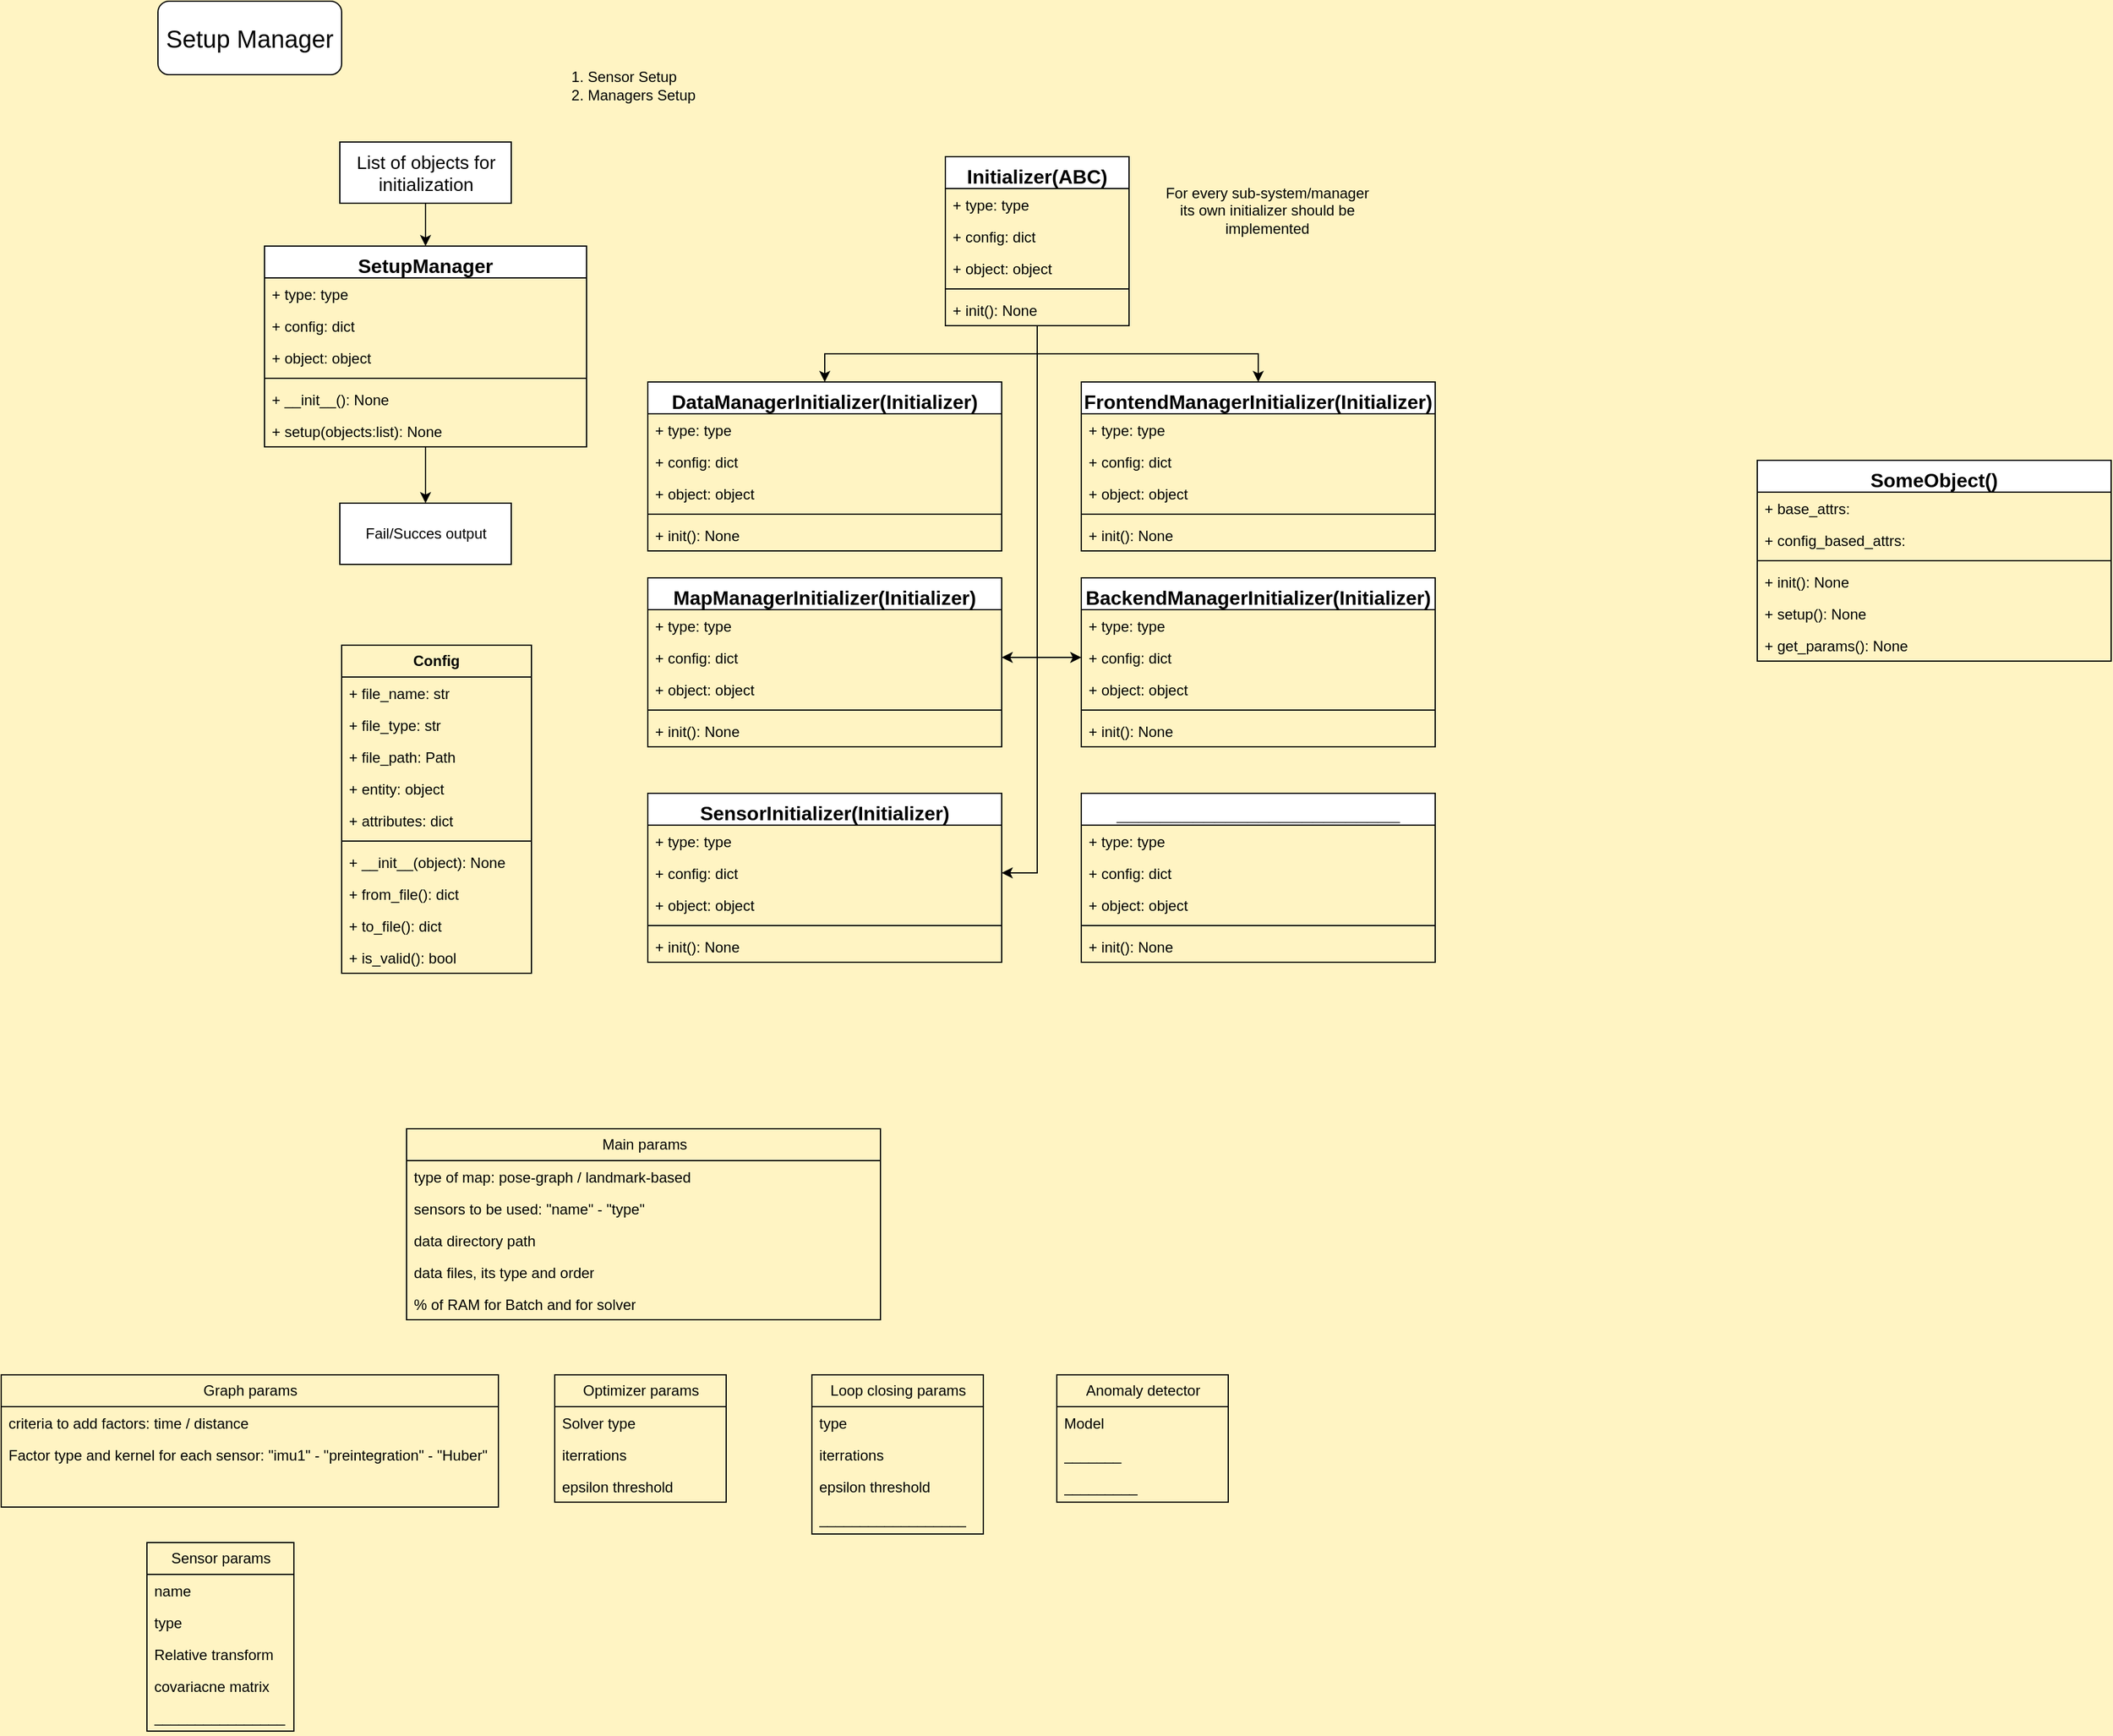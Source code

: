 <mxfile version="21.1.2" type="device">
  <diagram name="Page-1" id="9f46799a-70d6-7492-0946-bef42562c5a5">
    <mxGraphModel dx="4602" dy="753" grid="0" gridSize="10" guides="1" tooltips="1" connect="1" arrows="1" fold="1" page="1" pageScale="1" pageWidth="1100" pageHeight="850" background="#FFF4C3" math="0" shadow="0">
      <root>
        <mxCell id="0" />
        <mxCell id="1" parent="0" />
        <mxCell id="PfdxGWVudXJHfrVKH4m6-9" value="&lt;font style=&quot;&quot;&gt;&lt;span style=&quot;font-size: 20px;&quot;&gt;Setup Manager&lt;/span&gt;&lt;br&gt;&lt;/font&gt;" style="rounded=1;whiteSpace=wrap;html=1;" parent="1" vertex="1">
          <mxGeometry x="-2200" width="150" height="60" as="geometry" />
        </mxCell>
        <mxCell id="zKVxdJpC08GL1bF6zu99-9" value="&lt;b&gt;Config&lt;/b&gt;" style="swimlane;fontStyle=0;childLayout=stackLayout;horizontal=1;startSize=26;fillColor=none;horizontalStack=0;resizeParent=1;resizeParentMax=0;resizeLast=0;collapsible=1;marginBottom=0;whiteSpace=wrap;html=1;" parent="1" vertex="1">
          <mxGeometry x="-2050" y="526" width="155" height="268" as="geometry" />
        </mxCell>
        <mxCell id="zKVxdJpC08GL1bF6zu99-10" value="+ file_name: str" style="text;strokeColor=none;fillColor=none;align=left;verticalAlign=top;spacingLeft=4;spacingRight=4;overflow=hidden;rotatable=0;points=[[0,0.5],[1,0.5]];portConstraint=eastwest;whiteSpace=wrap;html=1;" parent="zKVxdJpC08GL1bF6zu99-9" vertex="1">
          <mxGeometry y="26" width="155" height="26" as="geometry" />
        </mxCell>
        <mxCell id="zKVxdJpC08GL1bF6zu99-11" value="+ file_type: str" style="text;strokeColor=none;fillColor=none;align=left;verticalAlign=top;spacingLeft=4;spacingRight=4;overflow=hidden;rotatable=0;points=[[0,0.5],[1,0.5]];portConstraint=eastwest;whiteSpace=wrap;html=1;" parent="zKVxdJpC08GL1bF6zu99-9" vertex="1">
          <mxGeometry y="52" width="155" height="26" as="geometry" />
        </mxCell>
        <mxCell id="zKVxdJpC08GL1bF6zu99-12" value="+ file_path: Path" style="text;strokeColor=none;fillColor=none;align=left;verticalAlign=top;spacingLeft=4;spacingRight=4;overflow=hidden;rotatable=0;points=[[0,0.5],[1,0.5]];portConstraint=eastwest;whiteSpace=wrap;html=1;" parent="zKVxdJpC08GL1bF6zu99-9" vertex="1">
          <mxGeometry y="78" width="155" height="26" as="geometry" />
        </mxCell>
        <mxCell id="zKVxdJpC08GL1bF6zu99-16" value="+ entity: object" style="text;strokeColor=none;fillColor=none;align=left;verticalAlign=top;spacingLeft=4;spacingRight=4;overflow=hidden;rotatable=0;points=[[0,0.5],[1,0.5]];portConstraint=eastwest;whiteSpace=wrap;html=1;" parent="zKVxdJpC08GL1bF6zu99-9" vertex="1">
          <mxGeometry y="104" width="155" height="26" as="geometry" />
        </mxCell>
        <mxCell id="zKVxdJpC08GL1bF6zu99-13" value="+ attributes: dict" style="text;strokeColor=none;fillColor=none;align=left;verticalAlign=top;spacingLeft=4;spacingRight=4;overflow=hidden;rotatable=0;points=[[0,0.5],[1,0.5]];portConstraint=eastwest;whiteSpace=wrap;html=1;" parent="zKVxdJpC08GL1bF6zu99-9" vertex="1">
          <mxGeometry y="130" width="155" height="26" as="geometry" />
        </mxCell>
        <mxCell id="zKVxdJpC08GL1bF6zu99-14" value="" style="line;strokeWidth=1;fillColor=none;align=left;verticalAlign=middle;spacingTop=-1;spacingLeft=3;spacingRight=3;rotatable=0;labelPosition=right;points=[];portConstraint=eastwest;strokeColor=inherit;" parent="zKVxdJpC08GL1bF6zu99-9" vertex="1">
          <mxGeometry y="156" width="155" height="8" as="geometry" />
        </mxCell>
        <mxCell id="zKVxdJpC08GL1bF6zu99-17" value="+ __init__(object): None" style="text;strokeColor=none;fillColor=none;align=left;verticalAlign=top;spacingLeft=4;spacingRight=4;overflow=hidden;rotatable=0;points=[[0,0.5],[1,0.5]];portConstraint=eastwest;whiteSpace=wrap;html=1;" parent="zKVxdJpC08GL1bF6zu99-9" vertex="1">
          <mxGeometry y="164" width="155" height="26" as="geometry" />
        </mxCell>
        <mxCell id="zKVxdJpC08GL1bF6zu99-15" value="+ from_file(): dict" style="text;strokeColor=none;fillColor=none;align=left;verticalAlign=top;spacingLeft=4;spacingRight=4;overflow=hidden;rotatable=0;points=[[0,0.5],[1,0.5]];portConstraint=eastwest;whiteSpace=wrap;html=1;" parent="zKVxdJpC08GL1bF6zu99-9" vertex="1">
          <mxGeometry y="190" width="155" height="26" as="geometry" />
        </mxCell>
        <mxCell id="zKVxdJpC08GL1bF6zu99-18" value="+ to_file(): dict" style="text;strokeColor=none;fillColor=none;align=left;verticalAlign=top;spacingLeft=4;spacingRight=4;overflow=hidden;rotatable=0;points=[[0,0.5],[1,0.5]];portConstraint=eastwest;whiteSpace=wrap;html=1;" parent="zKVxdJpC08GL1bF6zu99-9" vertex="1">
          <mxGeometry y="216" width="155" height="26" as="geometry" />
        </mxCell>
        <mxCell id="zKVxdJpC08GL1bF6zu99-34" value="+ is_valid(): bool" style="text;strokeColor=none;fillColor=none;align=left;verticalAlign=top;spacingLeft=4;spacingRight=4;overflow=hidden;rotatable=0;points=[[0,0.5],[1,0.5]];portConstraint=eastwest;whiteSpace=wrap;html=1;" parent="zKVxdJpC08GL1bF6zu99-9" vertex="1">
          <mxGeometry y="242" width="155" height="26" as="geometry" />
        </mxCell>
        <mxCell id="UK-WgrpnfYN5xoPHHnE4-26" style="edgeStyle=orthogonalEdgeStyle;rounded=0;orthogonalLoop=1;jettySize=auto;html=1;entryX=0.5;entryY=0;entryDx=0;entryDy=0;" parent="1" source="zKVxdJpC08GL1bF6zu99-28" target="UK-WgrpnfYN5xoPHHnE4-2" edge="1">
          <mxGeometry relative="1" as="geometry" />
        </mxCell>
        <mxCell id="UK-WgrpnfYN5xoPHHnE4-27" style="edgeStyle=orthogonalEdgeStyle;rounded=0;orthogonalLoop=1;jettySize=auto;html=1;entryX=0.5;entryY=0;entryDx=0;entryDy=0;" parent="1" source="zKVxdJpC08GL1bF6zu99-28" target="UK-WgrpnfYN5xoPHHnE4-8" edge="1">
          <mxGeometry relative="1" as="geometry" />
        </mxCell>
        <mxCell id="UK-WgrpnfYN5xoPHHnE4-28" style="edgeStyle=orthogonalEdgeStyle;rounded=0;orthogonalLoop=1;jettySize=auto;html=1;entryX=1;entryY=0.5;entryDx=0;entryDy=0;" parent="1" source="zKVxdJpC08GL1bF6zu99-28" target="UK-WgrpnfYN5xoPHHnE4-22" edge="1">
          <mxGeometry relative="1" as="geometry" />
        </mxCell>
        <mxCell id="UK-WgrpnfYN5xoPHHnE4-29" style="edgeStyle=orthogonalEdgeStyle;rounded=0;orthogonalLoop=1;jettySize=auto;html=1;entryX=0;entryY=0.5;entryDx=0;entryDy=0;" parent="1" source="zKVxdJpC08GL1bF6zu99-28" target="UK-WgrpnfYN5xoPHHnE4-16" edge="1">
          <mxGeometry relative="1" as="geometry" />
        </mxCell>
        <mxCell id="V_455w8ZprKLAPUMnkuS-18" style="edgeStyle=orthogonalEdgeStyle;rounded=0;orthogonalLoop=1;jettySize=auto;html=1;entryX=1;entryY=0.5;entryDx=0;entryDy=0;" parent="1" source="zKVxdJpC08GL1bF6zu99-28" target="V_455w8ZprKLAPUMnkuS-14" edge="1">
          <mxGeometry relative="1" as="geometry" />
        </mxCell>
        <mxCell id="zKVxdJpC08GL1bF6zu99-28" value="&lt;font style=&quot;font-size: 16px;&quot;&gt;Initializer(ABC)&lt;/font&gt;" style="swimlane;fontStyle=1;align=center;verticalAlign=top;childLayout=stackLayout;horizontal=1;startSize=26;horizontalStack=0;resizeParent=1;resizeParentMax=0;resizeLast=0;collapsible=1;marginBottom=0;whiteSpace=wrap;html=1;" parent="1" vertex="1">
          <mxGeometry x="-1557" y="127" width="150" height="138" as="geometry" />
        </mxCell>
        <mxCell id="zKVxdJpC08GL1bF6zu99-32" value="+ type: type" style="text;strokeColor=none;fillColor=none;align=left;verticalAlign=top;spacingLeft=4;spacingRight=4;overflow=hidden;rotatable=0;points=[[0,0.5],[1,0.5]];portConstraint=eastwest;whiteSpace=wrap;html=1;" parent="zKVxdJpC08GL1bF6zu99-28" vertex="1">
          <mxGeometry y="26" width="150" height="26" as="geometry" />
        </mxCell>
        <mxCell id="zKVxdJpC08GL1bF6zu99-29" value="+ config: dict" style="text;strokeColor=none;fillColor=none;align=left;verticalAlign=top;spacingLeft=4;spacingRight=4;overflow=hidden;rotatable=0;points=[[0,0.5],[1,0.5]];portConstraint=eastwest;whiteSpace=wrap;html=1;" parent="zKVxdJpC08GL1bF6zu99-28" vertex="1">
          <mxGeometry y="52" width="150" height="26" as="geometry" />
        </mxCell>
        <mxCell id="zKVxdJpC08GL1bF6zu99-33" value="+ object: object" style="text;strokeColor=none;fillColor=none;align=left;verticalAlign=top;spacingLeft=4;spacingRight=4;overflow=hidden;rotatable=0;points=[[0,0.5],[1,0.5]];portConstraint=eastwest;whiteSpace=wrap;html=1;" parent="zKVxdJpC08GL1bF6zu99-28" vertex="1">
          <mxGeometry y="78" width="150" height="26" as="geometry" />
        </mxCell>
        <mxCell id="zKVxdJpC08GL1bF6zu99-30" value="" style="line;strokeWidth=1;fillColor=none;align=left;verticalAlign=middle;spacingTop=-1;spacingLeft=3;spacingRight=3;rotatable=0;labelPosition=right;points=[];portConstraint=eastwest;strokeColor=inherit;" parent="zKVxdJpC08GL1bF6zu99-28" vertex="1">
          <mxGeometry y="104" width="150" height="8" as="geometry" />
        </mxCell>
        <mxCell id="zKVxdJpC08GL1bF6zu99-31" value="+ init(): None" style="text;strokeColor=none;fillColor=none;align=left;verticalAlign=top;spacingLeft=4;spacingRight=4;overflow=hidden;rotatable=0;points=[[0,0.5],[1,0.5]];portConstraint=eastwest;whiteSpace=wrap;html=1;" parent="zKVxdJpC08GL1bF6zu99-28" vertex="1">
          <mxGeometry y="112" width="150" height="26" as="geometry" />
        </mxCell>
        <mxCell id="V_455w8ZprKLAPUMnkuS-11" style="edgeStyle=orthogonalEdgeStyle;rounded=0;orthogonalLoop=1;jettySize=auto;html=1;entryX=0.5;entryY=0;entryDx=0;entryDy=0;" parent="1" source="zKVxdJpC08GL1bF6zu99-47" target="V_455w8ZprKLAPUMnkuS-1" edge="1">
          <mxGeometry relative="1" as="geometry" />
        </mxCell>
        <mxCell id="zKVxdJpC08GL1bF6zu99-47" value="&lt;font style=&quot;font-size: 15px;&quot;&gt;List of objects for initialization&lt;/font&gt;" style="html=1;whiteSpace=wrap;" parent="1" vertex="1">
          <mxGeometry x="-2051.5" y="115" width="140" height="50" as="geometry" />
        </mxCell>
        <mxCell id="zKVxdJpC08GL1bF6zu99-49" value="Fail/Succes output" style="html=1;whiteSpace=wrap;" parent="1" vertex="1">
          <mxGeometry x="-2051.5" y="410" width="140" height="50" as="geometry" />
        </mxCell>
        <mxCell id="zKVxdJpC08GL1bF6zu99-51" value="&lt;div&gt;&lt;br&gt;&lt;/div&gt;&lt;ol&gt;&lt;li&gt;Sensor Setup&lt;/li&gt;&lt;li&gt;Managers Setup&lt;/li&gt;&lt;/ol&gt;" style="text;strokeColor=none;fillColor=none;html=1;whiteSpace=wrap;verticalAlign=middle;overflow=hidden;" parent="1" vertex="1">
          <mxGeometry x="-1891" y="26" width="144" height="67" as="geometry" />
        </mxCell>
        <mxCell id="UK-WgrpnfYN5xoPHHnE4-1" value="For every sub-system/manager its own initializer should be implemented" style="text;html=1;strokeColor=none;fillColor=none;align=center;verticalAlign=middle;whiteSpace=wrap;rounded=0;" parent="1" vertex="1">
          <mxGeometry x="-1380" y="145" width="172" height="51" as="geometry" />
        </mxCell>
        <mxCell id="UK-WgrpnfYN5xoPHHnE4-2" value="&lt;font style=&quot;font-size: 16px;&quot;&gt;DataManagerInitializer(Initializer)&lt;/font&gt;" style="swimlane;fontStyle=1;align=center;verticalAlign=top;childLayout=stackLayout;horizontal=1;startSize=26;horizontalStack=0;resizeParent=1;resizeParentMax=0;resizeLast=0;collapsible=1;marginBottom=0;whiteSpace=wrap;html=1;" parent="1" vertex="1">
          <mxGeometry x="-1800" y="311" width="289" height="138" as="geometry" />
        </mxCell>
        <mxCell id="UK-WgrpnfYN5xoPHHnE4-3" value="+ type: type" style="text;strokeColor=none;fillColor=none;align=left;verticalAlign=top;spacingLeft=4;spacingRight=4;overflow=hidden;rotatable=0;points=[[0,0.5],[1,0.5]];portConstraint=eastwest;whiteSpace=wrap;html=1;" parent="UK-WgrpnfYN5xoPHHnE4-2" vertex="1">
          <mxGeometry y="26" width="289" height="26" as="geometry" />
        </mxCell>
        <mxCell id="UK-WgrpnfYN5xoPHHnE4-4" value="+ config: dict" style="text;strokeColor=none;fillColor=none;align=left;verticalAlign=top;spacingLeft=4;spacingRight=4;overflow=hidden;rotatable=0;points=[[0,0.5],[1,0.5]];portConstraint=eastwest;whiteSpace=wrap;html=1;" parent="UK-WgrpnfYN5xoPHHnE4-2" vertex="1">
          <mxGeometry y="52" width="289" height="26" as="geometry" />
        </mxCell>
        <mxCell id="UK-WgrpnfYN5xoPHHnE4-5" value="+ object: object" style="text;strokeColor=none;fillColor=none;align=left;verticalAlign=top;spacingLeft=4;spacingRight=4;overflow=hidden;rotatable=0;points=[[0,0.5],[1,0.5]];portConstraint=eastwest;whiteSpace=wrap;html=1;" parent="UK-WgrpnfYN5xoPHHnE4-2" vertex="1">
          <mxGeometry y="78" width="289" height="26" as="geometry" />
        </mxCell>
        <mxCell id="UK-WgrpnfYN5xoPHHnE4-6" value="" style="line;strokeWidth=1;fillColor=none;align=left;verticalAlign=middle;spacingTop=-1;spacingLeft=3;spacingRight=3;rotatable=0;labelPosition=right;points=[];portConstraint=eastwest;strokeColor=inherit;" parent="UK-WgrpnfYN5xoPHHnE4-2" vertex="1">
          <mxGeometry y="104" width="289" height="8" as="geometry" />
        </mxCell>
        <mxCell id="UK-WgrpnfYN5xoPHHnE4-7" value="+ init(): None" style="text;strokeColor=none;fillColor=none;align=left;verticalAlign=top;spacingLeft=4;spacingRight=4;overflow=hidden;rotatable=0;points=[[0,0.5],[1,0.5]];portConstraint=eastwest;whiteSpace=wrap;html=1;" parent="UK-WgrpnfYN5xoPHHnE4-2" vertex="1">
          <mxGeometry y="112" width="289" height="26" as="geometry" />
        </mxCell>
        <mxCell id="UK-WgrpnfYN5xoPHHnE4-8" value="&lt;font style=&quot;font-size: 16px;&quot;&gt;FrontendManagerInitializer(Initializer)&lt;/font&gt;" style="swimlane;fontStyle=1;align=center;verticalAlign=top;childLayout=stackLayout;horizontal=1;startSize=26;horizontalStack=0;resizeParent=1;resizeParentMax=0;resizeLast=0;collapsible=1;marginBottom=0;whiteSpace=wrap;html=1;" parent="1" vertex="1">
          <mxGeometry x="-1446" y="311" width="289" height="138" as="geometry" />
        </mxCell>
        <mxCell id="UK-WgrpnfYN5xoPHHnE4-9" value="+ type: type" style="text;strokeColor=none;fillColor=none;align=left;verticalAlign=top;spacingLeft=4;spacingRight=4;overflow=hidden;rotatable=0;points=[[0,0.5],[1,0.5]];portConstraint=eastwest;whiteSpace=wrap;html=1;" parent="UK-WgrpnfYN5xoPHHnE4-8" vertex="1">
          <mxGeometry y="26" width="289" height="26" as="geometry" />
        </mxCell>
        <mxCell id="UK-WgrpnfYN5xoPHHnE4-10" value="+ config: dict" style="text;strokeColor=none;fillColor=none;align=left;verticalAlign=top;spacingLeft=4;spacingRight=4;overflow=hidden;rotatable=0;points=[[0,0.5],[1,0.5]];portConstraint=eastwest;whiteSpace=wrap;html=1;" parent="UK-WgrpnfYN5xoPHHnE4-8" vertex="1">
          <mxGeometry y="52" width="289" height="26" as="geometry" />
        </mxCell>
        <mxCell id="UK-WgrpnfYN5xoPHHnE4-11" value="+ object: object" style="text;strokeColor=none;fillColor=none;align=left;verticalAlign=top;spacingLeft=4;spacingRight=4;overflow=hidden;rotatable=0;points=[[0,0.5],[1,0.5]];portConstraint=eastwest;whiteSpace=wrap;html=1;" parent="UK-WgrpnfYN5xoPHHnE4-8" vertex="1">
          <mxGeometry y="78" width="289" height="26" as="geometry" />
        </mxCell>
        <mxCell id="UK-WgrpnfYN5xoPHHnE4-12" value="" style="line;strokeWidth=1;fillColor=none;align=left;verticalAlign=middle;spacingTop=-1;spacingLeft=3;spacingRight=3;rotatable=0;labelPosition=right;points=[];portConstraint=eastwest;strokeColor=inherit;" parent="UK-WgrpnfYN5xoPHHnE4-8" vertex="1">
          <mxGeometry y="104" width="289" height="8" as="geometry" />
        </mxCell>
        <mxCell id="UK-WgrpnfYN5xoPHHnE4-13" value="+ init(): None" style="text;strokeColor=none;fillColor=none;align=left;verticalAlign=top;spacingLeft=4;spacingRight=4;overflow=hidden;rotatable=0;points=[[0,0.5],[1,0.5]];portConstraint=eastwest;whiteSpace=wrap;html=1;" parent="UK-WgrpnfYN5xoPHHnE4-8" vertex="1">
          <mxGeometry y="112" width="289" height="26" as="geometry" />
        </mxCell>
        <mxCell id="UK-WgrpnfYN5xoPHHnE4-14" value="&lt;font style=&quot;font-size: 16px;&quot;&gt;BackendManagerInitializer(Initializer)&lt;/font&gt;" style="swimlane;fontStyle=1;align=center;verticalAlign=top;childLayout=stackLayout;horizontal=1;startSize=26;horizontalStack=0;resizeParent=1;resizeParentMax=0;resizeLast=0;collapsible=1;marginBottom=0;whiteSpace=wrap;html=1;" parent="1" vertex="1">
          <mxGeometry x="-1446" y="471" width="289" height="138" as="geometry" />
        </mxCell>
        <mxCell id="UK-WgrpnfYN5xoPHHnE4-15" value="+ type: type" style="text;strokeColor=none;fillColor=none;align=left;verticalAlign=top;spacingLeft=4;spacingRight=4;overflow=hidden;rotatable=0;points=[[0,0.5],[1,0.5]];portConstraint=eastwest;whiteSpace=wrap;html=1;" parent="UK-WgrpnfYN5xoPHHnE4-14" vertex="1">
          <mxGeometry y="26" width="289" height="26" as="geometry" />
        </mxCell>
        <mxCell id="UK-WgrpnfYN5xoPHHnE4-16" value="+ config: dict" style="text;strokeColor=none;fillColor=none;align=left;verticalAlign=top;spacingLeft=4;spacingRight=4;overflow=hidden;rotatable=0;points=[[0,0.5],[1,0.5]];portConstraint=eastwest;whiteSpace=wrap;html=1;" parent="UK-WgrpnfYN5xoPHHnE4-14" vertex="1">
          <mxGeometry y="52" width="289" height="26" as="geometry" />
        </mxCell>
        <mxCell id="UK-WgrpnfYN5xoPHHnE4-17" value="+ object: object" style="text;strokeColor=none;fillColor=none;align=left;verticalAlign=top;spacingLeft=4;spacingRight=4;overflow=hidden;rotatable=0;points=[[0,0.5],[1,0.5]];portConstraint=eastwest;whiteSpace=wrap;html=1;" parent="UK-WgrpnfYN5xoPHHnE4-14" vertex="1">
          <mxGeometry y="78" width="289" height="26" as="geometry" />
        </mxCell>
        <mxCell id="UK-WgrpnfYN5xoPHHnE4-18" value="" style="line;strokeWidth=1;fillColor=none;align=left;verticalAlign=middle;spacingTop=-1;spacingLeft=3;spacingRight=3;rotatable=0;labelPosition=right;points=[];portConstraint=eastwest;strokeColor=inherit;" parent="UK-WgrpnfYN5xoPHHnE4-14" vertex="1">
          <mxGeometry y="104" width="289" height="8" as="geometry" />
        </mxCell>
        <mxCell id="UK-WgrpnfYN5xoPHHnE4-19" value="+ init(): None" style="text;strokeColor=none;fillColor=none;align=left;verticalAlign=top;spacingLeft=4;spacingRight=4;overflow=hidden;rotatable=0;points=[[0,0.5],[1,0.5]];portConstraint=eastwest;whiteSpace=wrap;html=1;" parent="UK-WgrpnfYN5xoPHHnE4-14" vertex="1">
          <mxGeometry y="112" width="289" height="26" as="geometry" />
        </mxCell>
        <mxCell id="UK-WgrpnfYN5xoPHHnE4-20" value="&lt;font style=&quot;font-size: 16px;&quot;&gt;MapManagerInitializer(Initializer)&lt;/font&gt;" style="swimlane;fontStyle=1;align=center;verticalAlign=top;childLayout=stackLayout;horizontal=1;startSize=26;horizontalStack=0;resizeParent=1;resizeParentMax=0;resizeLast=0;collapsible=1;marginBottom=0;whiteSpace=wrap;html=1;" parent="1" vertex="1">
          <mxGeometry x="-1800" y="471" width="289" height="138" as="geometry" />
        </mxCell>
        <mxCell id="UK-WgrpnfYN5xoPHHnE4-21" value="+ type: type" style="text;strokeColor=none;fillColor=none;align=left;verticalAlign=top;spacingLeft=4;spacingRight=4;overflow=hidden;rotatable=0;points=[[0,0.5],[1,0.5]];portConstraint=eastwest;whiteSpace=wrap;html=1;" parent="UK-WgrpnfYN5xoPHHnE4-20" vertex="1">
          <mxGeometry y="26" width="289" height="26" as="geometry" />
        </mxCell>
        <mxCell id="UK-WgrpnfYN5xoPHHnE4-22" value="+ config: dict" style="text;strokeColor=none;fillColor=none;align=left;verticalAlign=top;spacingLeft=4;spacingRight=4;overflow=hidden;rotatable=0;points=[[0,0.5],[1,0.5]];portConstraint=eastwest;whiteSpace=wrap;html=1;" parent="UK-WgrpnfYN5xoPHHnE4-20" vertex="1">
          <mxGeometry y="52" width="289" height="26" as="geometry" />
        </mxCell>
        <mxCell id="UK-WgrpnfYN5xoPHHnE4-23" value="+ object: object" style="text;strokeColor=none;fillColor=none;align=left;verticalAlign=top;spacingLeft=4;spacingRight=4;overflow=hidden;rotatable=0;points=[[0,0.5],[1,0.5]];portConstraint=eastwest;whiteSpace=wrap;html=1;" parent="UK-WgrpnfYN5xoPHHnE4-20" vertex="1">
          <mxGeometry y="78" width="289" height="26" as="geometry" />
        </mxCell>
        <mxCell id="UK-WgrpnfYN5xoPHHnE4-24" value="" style="line;strokeWidth=1;fillColor=none;align=left;verticalAlign=middle;spacingTop=-1;spacingLeft=3;spacingRight=3;rotatable=0;labelPosition=right;points=[];portConstraint=eastwest;strokeColor=inherit;" parent="UK-WgrpnfYN5xoPHHnE4-20" vertex="1">
          <mxGeometry y="104" width="289" height="8" as="geometry" />
        </mxCell>
        <mxCell id="UK-WgrpnfYN5xoPHHnE4-25" value="+ init(): None" style="text;strokeColor=none;fillColor=none;align=left;verticalAlign=top;spacingLeft=4;spacingRight=4;overflow=hidden;rotatable=0;points=[[0,0.5],[1,0.5]];portConstraint=eastwest;whiteSpace=wrap;html=1;" parent="UK-WgrpnfYN5xoPHHnE4-20" vertex="1">
          <mxGeometry y="112" width="289" height="26" as="geometry" />
        </mxCell>
        <mxCell id="V_455w8ZprKLAPUMnkuS-10" style="edgeStyle=orthogonalEdgeStyle;rounded=0;orthogonalLoop=1;jettySize=auto;html=1;entryX=0.5;entryY=0;entryDx=0;entryDy=0;" parent="1" source="V_455w8ZprKLAPUMnkuS-1" target="zKVxdJpC08GL1bF6zu99-49" edge="1">
          <mxGeometry relative="1" as="geometry" />
        </mxCell>
        <mxCell id="V_455w8ZprKLAPUMnkuS-1" value="&lt;span style=&quot;font-size: 16px;&quot;&gt;SetupManager&lt;/span&gt;" style="swimlane;fontStyle=1;align=center;verticalAlign=top;childLayout=stackLayout;horizontal=1;startSize=26;horizontalStack=0;resizeParent=1;resizeParentMax=0;resizeLast=0;collapsible=1;marginBottom=0;whiteSpace=wrap;html=1;" parent="1" vertex="1">
          <mxGeometry x="-2113" y="200" width="263" height="164" as="geometry" />
        </mxCell>
        <mxCell id="V_455w8ZprKLAPUMnkuS-2" value="+ type: type" style="text;strokeColor=none;fillColor=none;align=left;verticalAlign=top;spacingLeft=4;spacingRight=4;overflow=hidden;rotatable=0;points=[[0,0.5],[1,0.5]];portConstraint=eastwest;whiteSpace=wrap;html=1;" parent="V_455w8ZprKLAPUMnkuS-1" vertex="1">
          <mxGeometry y="26" width="263" height="26" as="geometry" />
        </mxCell>
        <mxCell id="V_455w8ZprKLAPUMnkuS-3" value="+ config: dict" style="text;strokeColor=none;fillColor=none;align=left;verticalAlign=top;spacingLeft=4;spacingRight=4;overflow=hidden;rotatable=0;points=[[0,0.5],[1,0.5]];portConstraint=eastwest;whiteSpace=wrap;html=1;" parent="V_455w8ZprKLAPUMnkuS-1" vertex="1">
          <mxGeometry y="52" width="263" height="26" as="geometry" />
        </mxCell>
        <mxCell id="V_455w8ZprKLAPUMnkuS-4" value="+ object: object" style="text;strokeColor=none;fillColor=none;align=left;verticalAlign=top;spacingLeft=4;spacingRight=4;overflow=hidden;rotatable=0;points=[[0,0.5],[1,0.5]];portConstraint=eastwest;whiteSpace=wrap;html=1;" parent="V_455w8ZprKLAPUMnkuS-1" vertex="1">
          <mxGeometry y="78" width="263" height="26" as="geometry" />
        </mxCell>
        <mxCell id="V_455w8ZprKLAPUMnkuS-5" value="" style="line;strokeWidth=1;fillColor=none;align=left;verticalAlign=middle;spacingTop=-1;spacingLeft=3;spacingRight=3;rotatable=0;labelPosition=right;points=[];portConstraint=eastwest;strokeColor=inherit;" parent="V_455w8ZprKLAPUMnkuS-1" vertex="1">
          <mxGeometry y="104" width="263" height="8" as="geometry" />
        </mxCell>
        <mxCell id="V_455w8ZprKLAPUMnkuS-6" value="+ __init__(): None" style="text;strokeColor=none;fillColor=none;align=left;verticalAlign=top;spacingLeft=4;spacingRight=4;overflow=hidden;rotatable=0;points=[[0,0.5],[1,0.5]];portConstraint=eastwest;whiteSpace=wrap;html=1;" parent="V_455w8ZprKLAPUMnkuS-1" vertex="1">
          <mxGeometry y="112" width="263" height="26" as="geometry" />
        </mxCell>
        <mxCell id="V_455w8ZprKLAPUMnkuS-7" value="+ setup(objects:list): None" style="text;strokeColor=none;fillColor=none;align=left;verticalAlign=top;spacingLeft=4;spacingRight=4;overflow=hidden;rotatable=0;points=[[0,0.5],[1,0.5]];portConstraint=eastwest;whiteSpace=wrap;html=1;" parent="V_455w8ZprKLAPUMnkuS-1" vertex="1">
          <mxGeometry y="138" width="263" height="26" as="geometry" />
        </mxCell>
        <mxCell id="V_455w8ZprKLAPUMnkuS-12" value="&lt;font style=&quot;font-size: 16px;&quot;&gt;SensorInitializer(Initializer)&lt;/font&gt;" style="swimlane;fontStyle=1;align=center;verticalAlign=top;childLayout=stackLayout;horizontal=1;startSize=26;horizontalStack=0;resizeParent=1;resizeParentMax=0;resizeLast=0;collapsible=1;marginBottom=0;whiteSpace=wrap;html=1;" parent="1" vertex="1">
          <mxGeometry x="-1800" y="647" width="289" height="138" as="geometry" />
        </mxCell>
        <mxCell id="V_455w8ZprKLAPUMnkuS-13" value="+ type: type" style="text;strokeColor=none;fillColor=none;align=left;verticalAlign=top;spacingLeft=4;spacingRight=4;overflow=hidden;rotatable=0;points=[[0,0.5],[1,0.5]];portConstraint=eastwest;whiteSpace=wrap;html=1;" parent="V_455w8ZprKLAPUMnkuS-12" vertex="1">
          <mxGeometry y="26" width="289" height="26" as="geometry" />
        </mxCell>
        <mxCell id="V_455w8ZprKLAPUMnkuS-14" value="+ config: dict" style="text;strokeColor=none;fillColor=none;align=left;verticalAlign=top;spacingLeft=4;spacingRight=4;overflow=hidden;rotatable=0;points=[[0,0.5],[1,0.5]];portConstraint=eastwest;whiteSpace=wrap;html=1;" parent="V_455w8ZprKLAPUMnkuS-12" vertex="1">
          <mxGeometry y="52" width="289" height="26" as="geometry" />
        </mxCell>
        <mxCell id="V_455w8ZprKLAPUMnkuS-15" value="+ object: object" style="text;strokeColor=none;fillColor=none;align=left;verticalAlign=top;spacingLeft=4;spacingRight=4;overflow=hidden;rotatable=0;points=[[0,0.5],[1,0.5]];portConstraint=eastwest;whiteSpace=wrap;html=1;" parent="V_455w8ZprKLAPUMnkuS-12" vertex="1">
          <mxGeometry y="78" width="289" height="26" as="geometry" />
        </mxCell>
        <mxCell id="V_455w8ZprKLAPUMnkuS-16" value="" style="line;strokeWidth=1;fillColor=none;align=left;verticalAlign=middle;spacingTop=-1;spacingLeft=3;spacingRight=3;rotatable=0;labelPosition=right;points=[];portConstraint=eastwest;strokeColor=inherit;" parent="V_455w8ZprKLAPUMnkuS-12" vertex="1">
          <mxGeometry y="104" width="289" height="8" as="geometry" />
        </mxCell>
        <mxCell id="V_455w8ZprKLAPUMnkuS-17" value="+ init(): None" style="text;strokeColor=none;fillColor=none;align=left;verticalAlign=top;spacingLeft=4;spacingRight=4;overflow=hidden;rotatable=0;points=[[0,0.5],[1,0.5]];portConstraint=eastwest;whiteSpace=wrap;html=1;" parent="V_455w8ZprKLAPUMnkuS-12" vertex="1">
          <mxGeometry y="112" width="289" height="26" as="geometry" />
        </mxCell>
        <mxCell id="V_455w8ZprKLAPUMnkuS-19" value="&lt;font style=&quot;font-size: 16px;&quot;&gt;__________________________&lt;/font&gt;" style="swimlane;fontStyle=1;align=center;verticalAlign=top;childLayout=stackLayout;horizontal=1;startSize=26;horizontalStack=0;resizeParent=1;resizeParentMax=0;resizeLast=0;collapsible=1;marginBottom=0;whiteSpace=wrap;html=1;" parent="1" vertex="1">
          <mxGeometry x="-1446" y="647" width="289" height="138" as="geometry" />
        </mxCell>
        <mxCell id="V_455w8ZprKLAPUMnkuS-20" value="+ type: type" style="text;strokeColor=none;fillColor=none;align=left;verticalAlign=top;spacingLeft=4;spacingRight=4;overflow=hidden;rotatable=0;points=[[0,0.5],[1,0.5]];portConstraint=eastwest;whiteSpace=wrap;html=1;" parent="V_455w8ZprKLAPUMnkuS-19" vertex="1">
          <mxGeometry y="26" width="289" height="26" as="geometry" />
        </mxCell>
        <mxCell id="V_455w8ZprKLAPUMnkuS-21" value="+ config: dict" style="text;strokeColor=none;fillColor=none;align=left;verticalAlign=top;spacingLeft=4;spacingRight=4;overflow=hidden;rotatable=0;points=[[0,0.5],[1,0.5]];portConstraint=eastwest;whiteSpace=wrap;html=1;" parent="V_455w8ZprKLAPUMnkuS-19" vertex="1">
          <mxGeometry y="52" width="289" height="26" as="geometry" />
        </mxCell>
        <mxCell id="V_455w8ZprKLAPUMnkuS-22" value="+ object: object" style="text;strokeColor=none;fillColor=none;align=left;verticalAlign=top;spacingLeft=4;spacingRight=4;overflow=hidden;rotatable=0;points=[[0,0.5],[1,0.5]];portConstraint=eastwest;whiteSpace=wrap;html=1;" parent="V_455w8ZprKLAPUMnkuS-19" vertex="1">
          <mxGeometry y="78" width="289" height="26" as="geometry" />
        </mxCell>
        <mxCell id="V_455w8ZprKLAPUMnkuS-23" value="" style="line;strokeWidth=1;fillColor=none;align=left;verticalAlign=middle;spacingTop=-1;spacingLeft=3;spacingRight=3;rotatable=0;labelPosition=right;points=[];portConstraint=eastwest;strokeColor=inherit;" parent="V_455w8ZprKLAPUMnkuS-19" vertex="1">
          <mxGeometry y="104" width="289" height="8" as="geometry" />
        </mxCell>
        <mxCell id="V_455w8ZprKLAPUMnkuS-24" value="+ init(): None" style="text;strokeColor=none;fillColor=none;align=left;verticalAlign=top;spacingLeft=4;spacingRight=4;overflow=hidden;rotatable=0;points=[[0,0.5],[1,0.5]];portConstraint=eastwest;whiteSpace=wrap;html=1;" parent="V_455w8ZprKLAPUMnkuS-19" vertex="1">
          <mxGeometry y="112" width="289" height="26" as="geometry" />
        </mxCell>
        <mxCell id="AcuaqJodJqN8I33rGw-n-6" value="Optimizer params" style="swimlane;fontStyle=0;childLayout=stackLayout;horizontal=1;startSize=26;fillColor=none;horizontalStack=0;resizeParent=1;resizeParentMax=0;resizeLast=0;collapsible=1;marginBottom=0;html=1;" parent="1" vertex="1">
          <mxGeometry x="-1876" y="1122" width="140" height="104" as="geometry" />
        </mxCell>
        <mxCell id="AcuaqJodJqN8I33rGw-n-7" value="Solver type" style="text;strokeColor=none;fillColor=none;align=left;verticalAlign=top;spacingLeft=4;spacingRight=4;overflow=hidden;rotatable=0;points=[[0,0.5],[1,0.5]];portConstraint=eastwest;whiteSpace=wrap;html=1;" parent="AcuaqJodJqN8I33rGw-n-6" vertex="1">
          <mxGeometry y="26" width="140" height="26" as="geometry" />
        </mxCell>
        <mxCell id="AcuaqJodJqN8I33rGw-n-8" value="iterrations" style="text;strokeColor=none;fillColor=none;align=left;verticalAlign=top;spacingLeft=4;spacingRight=4;overflow=hidden;rotatable=0;points=[[0,0.5],[1,0.5]];portConstraint=eastwest;whiteSpace=wrap;html=1;" parent="AcuaqJodJqN8I33rGw-n-6" vertex="1">
          <mxGeometry y="52" width="140" height="26" as="geometry" />
        </mxCell>
        <mxCell id="AcuaqJodJqN8I33rGw-n-9" value="epsilon threshold" style="text;strokeColor=none;fillColor=none;align=left;verticalAlign=top;spacingLeft=4;spacingRight=4;overflow=hidden;rotatable=0;points=[[0,0.5],[1,0.5]];portConstraint=eastwest;whiteSpace=wrap;html=1;" parent="AcuaqJodJqN8I33rGw-n-6" vertex="1">
          <mxGeometry y="78" width="140" height="26" as="geometry" />
        </mxCell>
        <mxCell id="AcuaqJodJqN8I33rGw-n-10" value="Loop closing params" style="swimlane;fontStyle=0;childLayout=stackLayout;horizontal=1;startSize=26;fillColor=none;horizontalStack=0;resizeParent=1;resizeParentMax=0;resizeLast=0;collapsible=1;marginBottom=0;html=1;" parent="1" vertex="1">
          <mxGeometry x="-1666" y="1122" width="140" height="130" as="geometry" />
        </mxCell>
        <mxCell id="AcuaqJodJqN8I33rGw-n-11" value="type" style="text;strokeColor=none;fillColor=none;align=left;verticalAlign=top;spacingLeft=4;spacingRight=4;overflow=hidden;rotatable=0;points=[[0,0.5],[1,0.5]];portConstraint=eastwest;whiteSpace=wrap;html=1;" parent="AcuaqJodJqN8I33rGw-n-10" vertex="1">
          <mxGeometry y="26" width="140" height="26" as="geometry" />
        </mxCell>
        <mxCell id="AcuaqJodJqN8I33rGw-n-12" value="iterrations" style="text;strokeColor=none;fillColor=none;align=left;verticalAlign=top;spacingLeft=4;spacingRight=4;overflow=hidden;rotatable=0;points=[[0,0.5],[1,0.5]];portConstraint=eastwest;whiteSpace=wrap;html=1;" parent="AcuaqJodJqN8I33rGw-n-10" vertex="1">
          <mxGeometry y="52" width="140" height="26" as="geometry" />
        </mxCell>
        <mxCell id="AcuaqJodJqN8I33rGw-n-14" value="epsilon threshold" style="text;strokeColor=none;fillColor=none;align=left;verticalAlign=top;spacingLeft=4;spacingRight=4;overflow=hidden;rotatable=0;points=[[0,0.5],[1,0.5]];portConstraint=eastwest;whiteSpace=wrap;html=1;" parent="AcuaqJodJqN8I33rGw-n-10" vertex="1">
          <mxGeometry y="78" width="140" height="26" as="geometry" />
        </mxCell>
        <mxCell id="AcuaqJodJqN8I33rGw-n-13" value="__________________&lt;br&gt;" style="text;strokeColor=none;fillColor=none;align=left;verticalAlign=top;spacingLeft=4;spacingRight=4;overflow=hidden;rotatable=0;points=[[0,0.5],[1,0.5]];portConstraint=eastwest;whiteSpace=wrap;html=1;" parent="AcuaqJodJqN8I33rGw-n-10" vertex="1">
          <mxGeometry y="104" width="140" height="26" as="geometry" />
        </mxCell>
        <mxCell id="AcuaqJodJqN8I33rGw-n-15" value="Anomaly detector" style="swimlane;fontStyle=0;childLayout=stackLayout;horizontal=1;startSize=26;fillColor=none;horizontalStack=0;resizeParent=1;resizeParentMax=0;resizeLast=0;collapsible=1;marginBottom=0;html=1;" parent="1" vertex="1">
          <mxGeometry x="-1466" y="1122" width="140" height="104" as="geometry" />
        </mxCell>
        <mxCell id="AcuaqJodJqN8I33rGw-n-16" value="Model" style="text;strokeColor=none;fillColor=none;align=left;verticalAlign=top;spacingLeft=4;spacingRight=4;overflow=hidden;rotatable=0;points=[[0,0.5],[1,0.5]];portConstraint=eastwest;whiteSpace=wrap;html=1;" parent="AcuaqJodJqN8I33rGw-n-15" vertex="1">
          <mxGeometry y="26" width="140" height="26" as="geometry" />
        </mxCell>
        <mxCell id="AcuaqJodJqN8I33rGw-n-17" value="_______" style="text;strokeColor=none;fillColor=none;align=left;verticalAlign=top;spacingLeft=4;spacingRight=4;overflow=hidden;rotatable=0;points=[[0,0.5],[1,0.5]];portConstraint=eastwest;whiteSpace=wrap;html=1;" parent="AcuaqJodJqN8I33rGw-n-15" vertex="1">
          <mxGeometry y="52" width="140" height="26" as="geometry" />
        </mxCell>
        <mxCell id="AcuaqJodJqN8I33rGw-n-18" value="_________" style="text;strokeColor=none;fillColor=none;align=left;verticalAlign=top;spacingLeft=4;spacingRight=4;overflow=hidden;rotatable=0;points=[[0,0.5],[1,0.5]];portConstraint=eastwest;whiteSpace=wrap;html=1;" parent="AcuaqJodJqN8I33rGw-n-15" vertex="1">
          <mxGeometry y="78" width="140" height="26" as="geometry" />
        </mxCell>
        <mxCell id="AcuaqJodJqN8I33rGw-n-19" value="Main params" style="swimlane;fontStyle=0;childLayout=stackLayout;horizontal=1;startSize=26;fillColor=none;horizontalStack=0;resizeParent=1;resizeParentMax=0;resizeLast=0;collapsible=1;marginBottom=0;html=1;" parent="1" vertex="1">
          <mxGeometry x="-1997" y="921" width="387" height="156" as="geometry" />
        </mxCell>
        <mxCell id="AcuaqJodJqN8I33rGw-n-20" value="type of map: pose-graph / landmark-based" style="text;strokeColor=none;fillColor=none;align=left;verticalAlign=top;spacingLeft=4;spacingRight=4;overflow=hidden;rotatable=0;points=[[0,0.5],[1,0.5]];portConstraint=eastwest;whiteSpace=wrap;html=1;" parent="AcuaqJodJqN8I33rGw-n-19" vertex="1">
          <mxGeometry y="26" width="387" height="26" as="geometry" />
        </mxCell>
        <mxCell id="AcuaqJodJqN8I33rGw-n-23" value="sensors to be used: &quot;name&quot; - &quot;type&quot;" style="text;strokeColor=none;fillColor=none;align=left;verticalAlign=top;spacingLeft=4;spacingRight=4;overflow=hidden;rotatable=0;points=[[0,0.5],[1,0.5]];portConstraint=eastwest;whiteSpace=wrap;html=1;" parent="AcuaqJodJqN8I33rGw-n-19" vertex="1">
          <mxGeometry y="52" width="387" height="26" as="geometry" />
        </mxCell>
        <mxCell id="AcuaqJodJqN8I33rGw-n-24" value="data directory path" style="text;strokeColor=none;fillColor=none;align=left;verticalAlign=top;spacingLeft=4;spacingRight=4;overflow=hidden;rotatable=0;points=[[0,0.5],[1,0.5]];portConstraint=eastwest;whiteSpace=wrap;html=1;" parent="AcuaqJodJqN8I33rGw-n-19" vertex="1">
          <mxGeometry y="78" width="387" height="26" as="geometry" />
        </mxCell>
        <mxCell id="AcuaqJodJqN8I33rGw-n-25" value="data files, its type and order" style="text;strokeColor=none;fillColor=none;align=left;verticalAlign=top;spacingLeft=4;spacingRight=4;overflow=hidden;rotatable=0;points=[[0,0.5],[1,0.5]];portConstraint=eastwest;whiteSpace=wrap;html=1;" parent="AcuaqJodJqN8I33rGw-n-19" vertex="1">
          <mxGeometry y="104" width="387" height="26" as="geometry" />
        </mxCell>
        <mxCell id="AcuaqJodJqN8I33rGw-n-26" value="% of RAM for Batch and for solver" style="text;strokeColor=none;fillColor=none;align=left;verticalAlign=top;spacingLeft=4;spacingRight=4;overflow=hidden;rotatable=0;points=[[0,0.5],[1,0.5]];portConstraint=eastwest;whiteSpace=wrap;html=1;" parent="AcuaqJodJqN8I33rGw-n-19" vertex="1">
          <mxGeometry y="130" width="387" height="26" as="geometry" />
        </mxCell>
        <mxCell id="AcuaqJodJqN8I33rGw-n-27" value="Graph params" style="swimlane;fontStyle=0;childLayout=stackLayout;horizontal=1;startSize=26;fillColor=none;horizontalStack=0;resizeParent=1;resizeParentMax=0;resizeLast=0;collapsible=1;marginBottom=0;html=1;" parent="1" vertex="1">
          <mxGeometry x="-2328" y="1122" width="406" height="108" as="geometry" />
        </mxCell>
        <mxCell id="AcuaqJodJqN8I33rGw-n-28" value="criteria to add factors: time / distance" style="text;strokeColor=none;fillColor=none;align=left;verticalAlign=top;spacingLeft=4;spacingRight=4;overflow=hidden;rotatable=0;points=[[0,0.5],[1,0.5]];portConstraint=eastwest;whiteSpace=wrap;html=1;" parent="AcuaqJodJqN8I33rGw-n-27" vertex="1">
          <mxGeometry y="26" width="406" height="26" as="geometry" />
        </mxCell>
        <mxCell id="AcuaqJodJqN8I33rGw-n-29" value="Factor type and kernel for each sensor: &quot;imu1&quot; - &quot;preintegration&quot; - &quot;Huber&quot;" style="text;strokeColor=none;fillColor=none;align=left;verticalAlign=top;spacingLeft=4;spacingRight=4;overflow=hidden;rotatable=0;points=[[0,0.5],[1,0.5]];portConstraint=eastwest;whiteSpace=wrap;html=1;" parent="AcuaqJodJqN8I33rGw-n-27" vertex="1">
          <mxGeometry y="52" width="406" height="56" as="geometry" />
        </mxCell>
        <mxCell id="AcuaqJodJqN8I33rGw-n-33" value="Sensor params" style="swimlane;fontStyle=0;childLayout=stackLayout;horizontal=1;startSize=26;fillColor=none;horizontalStack=0;resizeParent=1;resizeParentMax=0;resizeLast=0;collapsible=1;marginBottom=0;html=1;" parent="1" vertex="1">
          <mxGeometry x="-2209" y="1259" width="120" height="154" as="geometry" />
        </mxCell>
        <mxCell id="AcuaqJodJqN8I33rGw-n-34" value="name" style="text;strokeColor=none;fillColor=none;align=left;verticalAlign=top;spacingLeft=4;spacingRight=4;overflow=hidden;rotatable=0;points=[[0,0.5],[1,0.5]];portConstraint=eastwest;whiteSpace=wrap;html=1;" parent="AcuaqJodJqN8I33rGw-n-33" vertex="1">
          <mxGeometry y="26" width="120" height="26" as="geometry" />
        </mxCell>
        <mxCell id="AcuaqJodJqN8I33rGw-n-38" value="type" style="text;strokeColor=none;fillColor=none;align=left;verticalAlign=top;spacingLeft=4;spacingRight=4;overflow=hidden;rotatable=0;points=[[0,0.5],[1,0.5]];portConstraint=eastwest;whiteSpace=wrap;html=1;" parent="AcuaqJodJqN8I33rGw-n-33" vertex="1">
          <mxGeometry y="52" width="120" height="26" as="geometry" />
        </mxCell>
        <mxCell id="AcuaqJodJqN8I33rGw-n-37" value="Relative transform" style="text;strokeColor=none;fillColor=none;align=left;verticalAlign=top;spacingLeft=4;spacingRight=4;overflow=hidden;rotatable=0;points=[[0,0.5],[1,0.5]];portConstraint=eastwest;whiteSpace=wrap;html=1;" parent="AcuaqJodJqN8I33rGw-n-33" vertex="1">
          <mxGeometry y="78" width="120" height="26" as="geometry" />
        </mxCell>
        <mxCell id="AcuaqJodJqN8I33rGw-n-35" value="covariacne matrix" style="text;strokeColor=none;fillColor=none;align=left;verticalAlign=top;spacingLeft=4;spacingRight=4;overflow=hidden;rotatable=0;points=[[0,0.5],[1,0.5]];portConstraint=eastwest;whiteSpace=wrap;html=1;" parent="AcuaqJodJqN8I33rGw-n-33" vertex="1">
          <mxGeometry y="104" width="120" height="25" as="geometry" />
        </mxCell>
        <mxCell id="AcuaqJodJqN8I33rGw-n-36" value="________________" style="text;strokeColor=none;fillColor=none;align=left;verticalAlign=top;spacingLeft=4;spacingRight=4;overflow=hidden;rotatable=0;points=[[0,0.5],[1,0.5]];portConstraint=eastwest;whiteSpace=wrap;html=1;" parent="AcuaqJodJqN8I33rGw-n-33" vertex="1">
          <mxGeometry y="129" width="120" height="25" as="geometry" />
        </mxCell>
        <mxCell id="91JJiFHNg1h5pV1cngxa-2" value="&lt;font style=&quot;font-size: 16px;&quot;&gt;SomeObject()&lt;/font&gt;" style="swimlane;fontStyle=1;align=center;verticalAlign=top;childLayout=stackLayout;horizontal=1;startSize=26;horizontalStack=0;resizeParent=1;resizeParentMax=0;resizeLast=0;collapsible=1;marginBottom=0;whiteSpace=wrap;html=1;" vertex="1" parent="1">
          <mxGeometry x="-894" y="375" width="289" height="164" as="geometry" />
        </mxCell>
        <mxCell id="91JJiFHNg1h5pV1cngxa-4" value="+ base_attrs:&lt;br&gt;" style="text;strokeColor=none;fillColor=none;align=left;verticalAlign=top;spacingLeft=4;spacingRight=4;overflow=hidden;rotatable=0;points=[[0,0.5],[1,0.5]];portConstraint=eastwest;whiteSpace=wrap;html=1;" vertex="1" parent="91JJiFHNg1h5pV1cngxa-2">
          <mxGeometry y="26" width="289" height="26" as="geometry" />
        </mxCell>
        <mxCell id="91JJiFHNg1h5pV1cngxa-10" value="+ config_based_attrs:" style="text;strokeColor=none;fillColor=none;align=left;verticalAlign=top;spacingLeft=4;spacingRight=4;overflow=hidden;rotatable=0;points=[[0,0.5],[1,0.5]];portConstraint=eastwest;whiteSpace=wrap;html=1;" vertex="1" parent="91JJiFHNg1h5pV1cngxa-2">
          <mxGeometry y="52" width="289" height="26" as="geometry" />
        </mxCell>
        <mxCell id="91JJiFHNg1h5pV1cngxa-6" value="" style="line;strokeWidth=1;fillColor=none;align=left;verticalAlign=middle;spacingTop=-1;spacingLeft=3;spacingRight=3;rotatable=0;labelPosition=right;points=[];portConstraint=eastwest;strokeColor=inherit;" vertex="1" parent="91JJiFHNg1h5pV1cngxa-2">
          <mxGeometry y="78" width="289" height="8" as="geometry" />
        </mxCell>
        <mxCell id="91JJiFHNg1h5pV1cngxa-7" value="+ init(): None" style="text;strokeColor=none;fillColor=none;align=left;verticalAlign=top;spacingLeft=4;spacingRight=4;overflow=hidden;rotatable=0;points=[[0,0.5],[1,0.5]];portConstraint=eastwest;whiteSpace=wrap;html=1;" vertex="1" parent="91JJiFHNg1h5pV1cngxa-2">
          <mxGeometry y="86" width="289" height="26" as="geometry" />
        </mxCell>
        <mxCell id="91JJiFHNg1h5pV1cngxa-9" value="+ setup(): None" style="text;strokeColor=none;fillColor=none;align=left;verticalAlign=top;spacingLeft=4;spacingRight=4;overflow=hidden;rotatable=0;points=[[0,0.5],[1,0.5]];portConstraint=eastwest;whiteSpace=wrap;html=1;" vertex="1" parent="91JJiFHNg1h5pV1cngxa-2">
          <mxGeometry y="112" width="289" height="26" as="geometry" />
        </mxCell>
        <mxCell id="91JJiFHNg1h5pV1cngxa-8" value="+ get_params(): None" style="text;strokeColor=none;fillColor=none;align=left;verticalAlign=top;spacingLeft=4;spacingRight=4;overflow=hidden;rotatable=0;points=[[0,0.5],[1,0.5]];portConstraint=eastwest;whiteSpace=wrap;html=1;" vertex="1" parent="91JJiFHNg1h5pV1cngxa-2">
          <mxGeometry y="138" width="289" height="26" as="geometry" />
        </mxCell>
      </root>
    </mxGraphModel>
  </diagram>
</mxfile>
